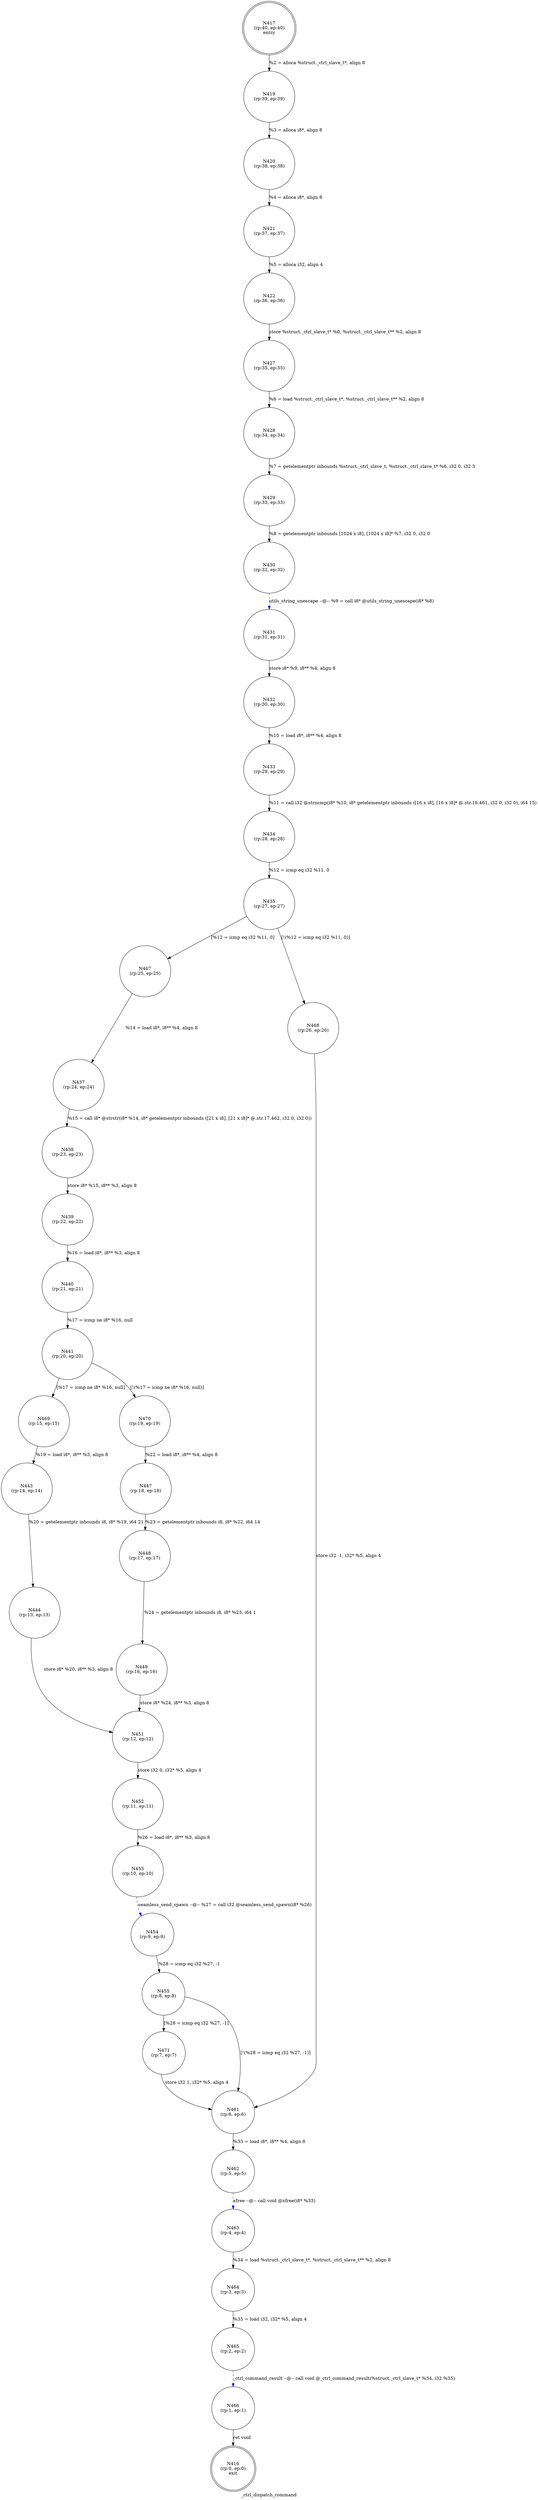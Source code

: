 digraph _ctrl_dispatch_command {
label="_ctrl_dispatch_command"
416 [label="N416\n(rp:0, ep:0)\nexit", shape="doublecircle"]
417 [label="N417\n(rp:40, ep:40)\nentry", shape="doublecircle"]
417 -> 419 [label="%2 = alloca %struct._ctrl_slave_t*, align 8"]
419 [label="N419\n(rp:39, ep:39)", shape="circle"]
419 -> 420 [label="%3 = alloca i8*, align 8"]
420 [label="N420\n(rp:38, ep:38)", shape="circle"]
420 -> 421 [label="%4 = alloca i8*, align 8"]
421 [label="N421\n(rp:37, ep:37)", shape="circle"]
421 -> 422 [label="%5 = alloca i32, align 4"]
422 [label="N422\n(rp:36, ep:36)", shape="circle"]
422 -> 427 [label="store %struct._ctrl_slave_t* %0, %struct._ctrl_slave_t** %2, align 8"]
427 [label="N427\n(rp:35, ep:35)", shape="circle"]
427 -> 428 [label="%6 = load %struct._ctrl_slave_t*, %struct._ctrl_slave_t** %2, align 8"]
428 [label="N428\n(rp:34, ep:34)", shape="circle"]
428 -> 429 [label="%7 = getelementptr inbounds %struct._ctrl_slave_t, %struct._ctrl_slave_t* %6, i32 0, i32 3"]
429 [label="N429\n(rp:33, ep:33)", shape="circle"]
429 -> 430 [label="%8 = getelementptr inbounds [1024 x i8], [1024 x i8]* %7, i32 0, i32 0"]
430 [label="N430\n(rp:32, ep:32)", shape="circle"]
430 -> 431 [label="utils_string_unescape --@-- %9 = call i8* @utils_string_unescape(i8* %8)", style="dashed", color="blue"]
431 [label="N431\n(rp:31, ep:31)", shape="circle"]
431 -> 432 [label="store i8* %9, i8** %4, align 8"]
432 [label="N432\n(rp:30, ep:30)", shape="circle"]
432 -> 433 [label="%10 = load i8*, i8** %4, align 8"]
433 [label="N433\n(rp:29, ep:29)", shape="circle"]
433 -> 434 [label="%11 = call i32 @strncmp(i8* %10, i8* getelementptr inbounds ([16 x i8], [16 x i8]* @.str.16.461, i32 0, i32 0), i64 15)"]
434 [label="N434\n(rp:28, ep:28)", shape="circle"]
434 -> 435 [label="%12 = icmp eq i32 %11, 0"]
435 [label="N435\n(rp:27, ep:27)", shape="circle"]
435 -> 467 [label="[%12 = icmp eq i32 %11, 0]"]
435 -> 468 [label="[!(%12 = icmp eq i32 %11, 0)]"]
437 [label="N437\n(rp:24, ep:24)", shape="circle"]
437 -> 438 [label="%15 = call i8* @strstr(i8* %14, i8* getelementptr inbounds ([21 x i8], [21 x i8]* @.str.17.462, i32 0, i32 0))"]
438 [label="N438\n(rp:23, ep:23)", shape="circle"]
438 -> 439 [label="store i8* %15, i8** %3, align 8"]
439 [label="N439\n(rp:22, ep:22)", shape="circle"]
439 -> 440 [label="%16 = load i8*, i8** %3, align 8"]
440 [label="N440\n(rp:21, ep:21)", shape="circle"]
440 -> 441 [label="%17 = icmp ne i8* %16, null"]
441 [label="N441\n(rp:20, ep:20)", shape="circle"]
441 -> 469 [label="[%17 = icmp ne i8* %16, null]"]
441 -> 470 [label="[!(%17 = icmp ne i8* %16, null)]"]
443 [label="N443\n(rp:14, ep:14)", shape="circle"]
443 -> 444 [label="%20 = getelementptr inbounds i8, i8* %19, i64 21"]
444 [label="N444\n(rp:13, ep:13)", shape="circle"]
444 -> 451 [label="store i8* %20, i8** %3, align 8"]
447 [label="N447\n(rp:18, ep:18)", shape="circle"]
447 -> 448 [label="%23 = getelementptr inbounds i8, i8* %22, i64 14"]
448 [label="N448\n(rp:17, ep:17)", shape="circle"]
448 -> 449 [label="%24 = getelementptr inbounds i8, i8* %23, i64 1"]
449 [label="N449\n(rp:16, ep:16)", shape="circle"]
449 -> 451 [label="store i8* %24, i8** %3, align 8"]
451 [label="N451\n(rp:12, ep:12)", shape="circle"]
451 -> 452 [label="store i32 0, i32* %5, align 4"]
452 [label="N452\n(rp:11, ep:11)", shape="circle"]
452 -> 453 [label="%26 = load i8*, i8** %3, align 8"]
453 [label="N453\n(rp:10, ep:10)", shape="circle"]
453 -> 454 [label="seamless_send_spawn --@-- %27 = call i32 @seamless_send_spawn(i8* %26)", style="dashed", color="blue"]
454 [label="N454\n(rp:9, ep:9)", shape="circle"]
454 -> 455 [label="%28 = icmp eq i32 %27, -1"]
455 [label="N455\n(rp:8, ep:8)", shape="circle"]
455 -> 471 [label="[%28 = icmp eq i32 %27, -1]"]
455 -> 461 [label="[!(%28 = icmp eq i32 %27, -1)]"]
461 [label="N461\n(rp:6, ep:6)", shape="circle"]
461 -> 462 [label="%33 = load i8*, i8** %4, align 8"]
462 [label="N462\n(rp:5, ep:5)", shape="circle"]
462 -> 463 [label="xfree --@-- call void @xfree(i8* %33)", style="dashed", color="blue"]
463 [label="N463\n(rp:4, ep:4)", shape="circle"]
463 -> 464 [label="%34 = load %struct._ctrl_slave_t*, %struct._ctrl_slave_t** %2, align 8"]
464 [label="N464\n(rp:3, ep:3)", shape="circle"]
464 -> 465 [label="%35 = load i32, i32* %5, align 4"]
465 [label="N465\n(rp:2, ep:2)", shape="circle"]
465 -> 466 [label="_ctrl_command_result --@-- call void @_ctrl_command_result(%struct._ctrl_slave_t* %34, i32 %35)", style="dashed", color="blue"]
466 [label="N466\n(rp:1, ep:1)", shape="circle"]
466 -> 416 [label="ret void"]
467 [label="N467\n(rp:25, ep:25)", shape="circle"]
467 -> 437 [label="%14 = load i8*, i8** %4, align 8"]
468 [label="N468\n(rp:26, ep:26)", shape="circle"]
468 -> 461 [label="store i32 -1, i32* %5, align 4"]
469 [label="N469\n(rp:15, ep:15)", shape="circle"]
469 -> 443 [label="%19 = load i8*, i8** %3, align 8"]
470 [label="N470\n(rp:19, ep:19)", shape="circle"]
470 -> 447 [label="%22 = load i8*, i8** %4, align 8"]
471 [label="N471\n(rp:7, ep:7)", shape="circle"]
471 -> 461 [label="store i32 1, i32* %5, align 4"]
}
